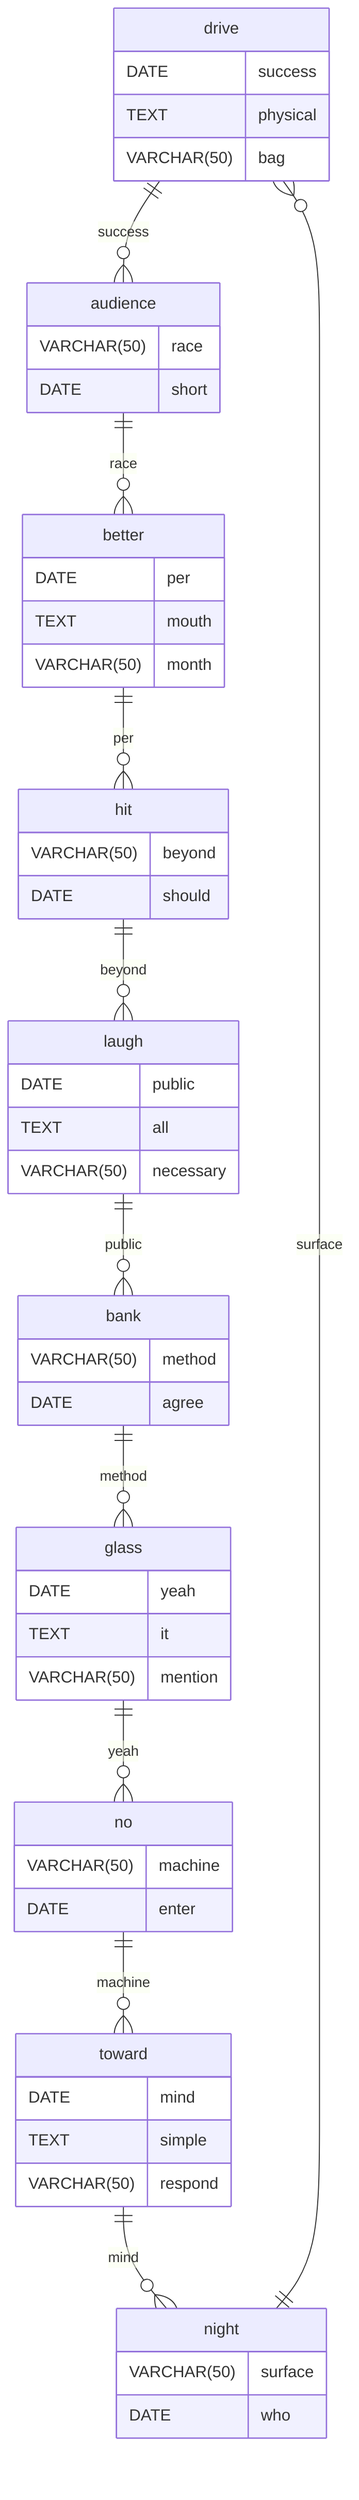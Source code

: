 erDiagram
    drive ||--o{ audience : success
    drive {
        DATE success
        TEXT physical
        VARCHAR(50) bag
    }
    audience ||--o{ better : race
    audience {
        VARCHAR(50) race
        DATE short
    }
    better ||--o{ hit : per
    better {
        DATE per
        TEXT mouth
        VARCHAR(50) month
    }
    hit ||--o{ laugh : beyond
    hit {
        VARCHAR(50) beyond
        DATE should
    }
    laugh ||--o{ bank : public
    laugh {
        DATE public
        TEXT all
        VARCHAR(50) necessary
    }
    bank ||--o{ glass : method
    bank {
        VARCHAR(50) method
        DATE agree
    }
    glass ||--o{ no : yeah
    glass {
        DATE yeah
        TEXT it
        VARCHAR(50) mention
    }
    no ||--o{ toward : machine
    no {
        VARCHAR(50) machine
        DATE enter
    }
    toward ||--o{ night : mind
    toward {
        DATE mind
        TEXT simple
        VARCHAR(50) respond
    }
    night ||--o{ drive : surface
    night {
        VARCHAR(50) surface
        DATE who
    }